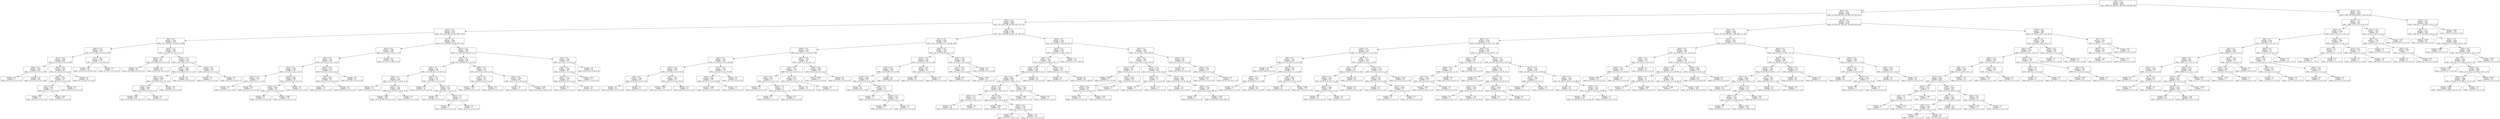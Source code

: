 digraph Tree {
node [shape=box] ;
0 [label="X[2] <= 0.5\nentropy = 3.168\nsamples = 8480\nvalue = [998, 935, 868, 937, 1000, 864, 978, 967, 933]"] ;
1 [label="X[5] <= 0.5\nentropy = 2.951\nsamples = 6335\nvalue = [0, 835, 839, 872, 316, 849, 782, 931, 911]"] ;
0 -> 1 [labeldistance=2.5, labelangle=45, headlabel="True"] ;
2 [label="X[23] <= 0.5\nentropy = 2.642\nsamples = 3905\nvalue = [0, 0, 652, 586, 49, 656, 536, 725, 701]"] ;
1 -> 2 ;
3 [label="X[17] <= 0.5\nentropy = 2.355\nsamples = 2331\nvalue = [0, 0, 513, 380, 20, 455, 389, 0, 574]"] ;
2 -> 3 ;
4 [label="X[8] <= 0.5\nentropy = 1.833\nsamples = 1334\nvalue = [0, 0, 375, 86, 10, 0, 301, 0, 562]"] ;
3 -> 4 ;
5 [label="X[20] <= 0.5\nentropy = 1.123\nsamples = 751\nvalue = [0, 0, 0, 56, 10, 0, 130, 0, 555]"] ;
4 -> 5 ;
6 [label="X[11] <= 0.5\nentropy = 0.549\nsamples = 620\nvalue = [0, 0, 0, 55, 10, 0, 0, 0, 555]"] ;
5 -> 6 ;
7 [label="X[26] <= 0.5\nentropy = 0.074\nsamples = 554\nvalue = [0, 0, 0, 0, 5, 0, 0, 0, 549]"] ;
6 -> 7 ;
8 [label="entropy = 0.0\nsamples = 5\nvalue = [0, 0, 0, 0, 5, 0, 0, 0, 0]"] ;
7 -> 8 ;
9 [label="entropy = 0.0\nsamples = 549\nvalue = [0, 0, 0, 0, 0, 0, 0, 0, 549]"] ;
7 -> 9 ;
10 [label="X[13] <= 0.5\nentropy = 0.816\nsamples = 66\nvalue = [0, 0, 0, 55, 5, 0, 0, 0, 6]"] ;
6 -> 10 ;
11 [label="X[26] <= 0.5\nentropy = 1.572\nsamples = 18\nvalue = [0, 0, 0, 7, 5, 0, 0, 0, 6]"] ;
10 -> 11 ;
12 [label="X[0] <= 0.5\nentropy = 0.98\nsamples = 12\nvalue = [0, 0, 0, 7, 5, 0, 0, 0, 0]"] ;
11 -> 12 ;
13 [label="entropy = 0.0\nsamples = 3\nvalue = [0, 0, 0, 3, 0, 0, 0, 0, 0]"] ;
12 -> 13 ;
14 [label="entropy = 0.991\nsamples = 9\nvalue = [0, 0, 0, 4, 5, 0, 0, 0, 0]"] ;
12 -> 14 ;
15 [label="entropy = 0.0\nsamples = 6\nvalue = [0, 0, 0, 0, 0, 0, 0, 0, 6]"] ;
11 -> 15 ;
16 [label="entropy = 0.0\nsamples = 48\nvalue = [0, 0, 0, 48, 0, 0, 0, 0, 0]"] ;
10 -> 16 ;
17 [label="X[11] <= 0.5\nentropy = 0.065\nsamples = 131\nvalue = [0, 0, 0, 1, 0, 0, 130, 0, 0]"] ;
5 -> 17 ;
18 [label="entropy = 0.0\nsamples = 130\nvalue = [0, 0, 0, 0, 0, 0, 130, 0, 0]"] ;
17 -> 18 ;
19 [label="entropy = 0.0\nsamples = 1\nvalue = [0, 0, 0, 1, 0, 0, 0, 0, 0]"] ;
17 -> 19 ;
20 [label="X[12] <= 0.5\nentropy = 1.225\nsamples = 583\nvalue = [0, 0, 375, 30, 0, 0, 171, 0, 7]"] ;
4 -> 20 ;
21 [label="X[20] <= 0.5\nentropy = 0.5\nsamples = 273\nvalue = [0, 0, 243, 30, 0, 0, 0, 0, 0]"] ;
20 -> 21 ;
22 [label="entropy = 0.0\nsamples = 243\nvalue = [0, 0, 243, 0, 0, 0, 0, 0, 0]"] ;
21 -> 22 ;
23 [label="entropy = 0.0\nsamples = 30\nvalue = [0, 0, 0, 30, 0, 0, 0, 0, 0]"] ;
21 -> 23 ;
24 [label="X[19] <= 0.5\nentropy = 1.121\nsamples = 310\nvalue = [0, 0, 132, 0, 0, 0, 171, 0, 7]"] ;
20 -> 24 ;
25 [label="X[10] <= 0.5\nentropy = 0.986\nsamples = 300\nvalue = [0, 0, 129, 0, 0, 0, 171, 0, 0]"] ;
24 -> 25 ;
26 [label="X[21] <= 0.5\nentropy = 0.999\nsamples = 270\nvalue = [0, 0, 129, 0, 0, 0, 141, 0, 0]"] ;
25 -> 26 ;
27 [label="X[4] <= 0.5\nentropy = 0.989\nsamples = 251\nvalue = [0, 0, 110, 0, 0, 0, 141, 0, 0]"] ;
26 -> 27 ;
28 [label="entropy = 0.99\nsamples = 250\nvalue = [0, 0, 110, 0, 0, 0, 140, 0, 0]"] ;
27 -> 28 ;
29 [label="entropy = 0.0\nsamples = 1\nvalue = [0, 0, 0, 0, 0, 0, 1, 0, 0]"] ;
27 -> 29 ;
30 [label="entropy = 0.0\nsamples = 19\nvalue = [0, 0, 19, 0, 0, 0, 0, 0, 0]"] ;
26 -> 30 ;
31 [label="entropy = 0.0\nsamples = 30\nvalue = [0, 0, 0, 0, 0, 0, 30, 0, 0]"] ;
25 -> 31 ;
32 [label="X[22] <= 0.5\nentropy = 0.881\nsamples = 10\nvalue = [0, 0, 3, 0, 0, 0, 0, 0, 7]"] ;
24 -> 32 ;
33 [label="entropy = 0.0\nsamples = 3\nvalue = [0, 0, 3, 0, 0, 0, 0, 0, 0]"] ;
32 -> 33 ;
34 [label="entropy = 0.0\nsamples = 7\nvalue = [0, 0, 0, 0, 0, 0, 0, 0, 7]"] ;
32 -> 34 ;
35 [label="X[11] <= 0.5\nentropy = 1.883\nsamples = 997\nvalue = [0, 0, 138, 294, 10, 455, 88, 0, 12]"] ;
3 -> 35 ;
36 [label="X[13] <= 0.5\nentropy = 0.788\nsamples = 443\nvalue = [0, 0, 51, 0, 5, 375, 1, 0, 11]"] ;
35 -> 36 ;
37 [label="X[8] <= 0.5\nentropy = 1.65\nsamples = 105\nvalue = [0, 0, 51, 0, 5, 37, 1, 0, 11]"] ;
36 -> 37 ;
38 [label="X[3] <= 0.5\nentropy = 1.496\nsamples = 39\nvalue = [0, 0, 0, 0, 5, 22, 1, 0, 11]"] ;
37 -> 38 ;
39 [label="X[21] <= 0.5\nentropy = 1.149\nsamples = 7\nvalue = [0, 0, 0, 0, 5, 1, 1, 0, 0]"] ;
38 -> 39 ;
40 [label="entropy = 0.0\nsamples = 1\nvalue = [0, 0, 0, 0, 0, 0, 1, 0, 0]"] ;
39 -> 40 ;
41 [label="entropy = 0.65\nsamples = 6\nvalue = [0, 0, 0, 0, 5, 1, 0, 0, 0]"] ;
39 -> 41 ;
42 [label="X[20] <= 0.5\nentropy = 0.928\nsamples = 32\nvalue = [0, 0, 0, 0, 0, 21, 0, 0, 11]"] ;
38 -> 42 ;
43 [label="X[26] <= 0.5\nentropy = 0.983\nsamples = 26\nvalue = [0, 0, 0, 0, 0, 15, 0, 0, 11]"] ;
42 -> 43 ;
44 [label="entropy = 0.0\nsamples = 2\nvalue = [0, 0, 0, 0, 0, 2, 0, 0, 0]"] ;
43 -> 44 ;
45 [label="entropy = 0.995\nsamples = 24\nvalue = [0, 0, 0, 0, 0, 13, 0, 0, 11]"] ;
43 -> 45 ;
46 [label="entropy = 0.0\nsamples = 6\nvalue = [0, 0, 0, 0, 0, 6, 0, 0, 0]"] ;
42 -> 46 ;
47 [label="X[21] <= 0.5\nentropy = 0.773\nsamples = 66\nvalue = [0, 0, 51, 0, 0, 15, 0, 0, 0]"] ;
37 -> 47 ;
48 [label="X[9] <= 0.5\nentropy = 0.997\nsamples = 32\nvalue = [0, 0, 17, 0, 0, 15, 0, 0, 0]"] ;
47 -> 48 ;
49 [label="entropy = 0.0\nsamples = 17\nvalue = [0, 0, 17, 0, 0, 0, 0, 0, 0]"] ;
48 -> 49 ;
50 [label="entropy = 0.0\nsamples = 15\nvalue = [0, 0, 0, 0, 0, 15, 0, 0, 0]"] ;
48 -> 50 ;
51 [label="entropy = 0.0\nsamples = 34\nvalue = [0, 0, 34, 0, 0, 0, 0, 0, 0]"] ;
47 -> 51 ;
52 [label="entropy = 0.0\nsamples = 338\nvalue = [0, 0, 0, 0, 0, 338, 0, 0, 0]"] ;
36 -> 52 ;
53 [label="X[13] <= 0.5\nentropy = 1.805\nsamples = 554\nvalue = [0, 0, 87, 294, 5, 80, 87, 0, 1]"] ;
35 -> 53 ;
54 [label="X[7] <= 0.5\nentropy = 1.56\nsamples = 462\nvalue = [0, 0, 46, 293, 5, 77, 41, 0, 0]"] ;
53 -> 54 ;
55 [label="X[4] <= 0.5\nentropy = 1.42\nsamples = 370\nvalue = [0, 0, 46, 252, 1, 30, 41, 0, 0]"] ;
54 -> 55 ;
56 [label="X[8] <= 0.5\nentropy = 1.23\nsamples = 296\nvalue = [0, 0, 10, 215, 0, 30, 41, 0, 0]"] ;
55 -> 56 ;
57 [label="entropy = 0.0\nsamples = 10\nvalue = [0, 0, 0, 10, 0, 0, 0, 0, 0]"] ;
56 -> 57 ;
58 [label="X[25] <= 0.5\nentropy = 1.256\nsamples = 286\nvalue = [0, 0, 10, 205, 0, 30, 41, 0, 0]"] ;
56 -> 58 ;
59 [label="entropy = 1.249\nsamples = 285\nvalue = [0, 0, 10, 205, 0, 29, 41, 0, 0]"] ;
58 -> 59 ;
60 [label="entropy = 0.0\nsamples = 1\nvalue = [0, 0, 0, 0, 0, 1, 0, 0, 0]"] ;
58 -> 60 ;
61 [label="X[8] <= 0.5\nentropy = 1.09\nsamples = 74\nvalue = [0, 0, 36, 37, 1, 0, 0, 0, 0]"] ;
55 -> 61 ;
62 [label="entropy = 0.0\nsamples = 36\nvalue = [0, 0, 0, 36, 0, 0, 0, 0, 0]"] ;
61 -> 62 ;
63 [label="X[22] <= 0.5\nentropy = 0.35\nsamples = 38\nvalue = [0, 0, 36, 1, 1, 0, 0, 0, 0]"] ;
61 -> 63 ;
64 [label="entropy = 0.0\nsamples = 36\nvalue = [0, 0, 36, 0, 0, 0, 0, 0, 0]"] ;
63 -> 64 ;
65 [label="X[12] <= 0.5\nentropy = 1.0\nsamples = 2\nvalue = [0, 0, 0, 1, 1, 0, 0, 0, 0]"] ;
63 -> 65 ;
66 [label="entropy = 0.0\nsamples = 1\nvalue = [0, 0, 0, 0, 1, 0, 0, 0, 0]"] ;
65 -> 66 ;
67 [label="entropy = 0.0\nsamples = 1\nvalue = [0, 0, 0, 1, 0, 0, 0, 0, 0]"] ;
65 -> 67 ;
68 [label="X[26] <= 0.5\nentropy = 1.211\nsamples = 92\nvalue = [0, 0, 0, 41, 4, 47, 0, 0, 0]"] ;
54 -> 68 ;
69 [label="X[0] <= 0.5\nentropy = 1.311\nsamples = 27\nvalue = [0, 0, 0, 6, 4, 17, 0, 0, 0]"] ;
68 -> 69 ;
70 [label="entropy = 1.509\nsamples = 19\nvalue = [0, 0, 0, 6, 4, 9, 0, 0, 0]"] ;
69 -> 70 ;
71 [label="entropy = 0.0\nsamples = 8\nvalue = [0, 0, 0, 0, 0, 8, 0, 0, 0]"] ;
69 -> 71 ;
72 [label="X[18] <= 0.5\nentropy = 0.996\nsamples = 65\nvalue = [0, 0, 0, 35, 0, 30, 0, 0, 0]"] ;
68 -> 72 ;
73 [label="entropy = 0.0\nsamples = 1\nvalue = [0, 0, 0, 0, 0, 1, 0, 0, 0]"] ;
72 -> 73 ;
74 [label="entropy = 0.994\nsamples = 64\nvalue = [0, 0, 0, 35, 0, 29, 0, 0, 0]"] ;
72 -> 74 ;
75 [label="X[7] <= 0.5\nentropy = 1.322\nsamples = 92\nvalue = [0, 0, 41, 1, 0, 3, 46, 0, 1]"] ;
53 -> 75 ;
76 [label="X[6] <= 0.5\nentropy = 0.645\nsamples = 46\nvalue = [0, 0, 41, 1, 0, 3, 0, 0, 1]"] ;
75 -> 76 ;
77 [label="X[19] <= 0.5\nentropy = 0.162\nsamples = 42\nvalue = [0, 0, 41, 0, 0, 0, 0, 0, 1]"] ;
76 -> 77 ;
78 [label="entropy = 0.0\nsamples = 1\nvalue = [0, 0, 0, 0, 0, 0, 0, 0, 1]"] ;
77 -> 78 ;
79 [label="entropy = 0.0\nsamples = 41\nvalue = [0, 0, 41, 0, 0, 0, 0, 0, 0]"] ;
77 -> 79 ;
80 [label="entropy = 0.811\nsamples = 4\nvalue = [0, 0, 0, 1, 0, 3, 0, 0, 0]"] ;
76 -> 80 ;
81 [label="entropy = 0.0\nsamples = 46\nvalue = [0, 0, 0, 0, 0, 0, 46, 0, 0]"] ;
75 -> 81 ;
82 [label="X[0] <= 0.5\nentropy = 2.306\nsamples = 1574\nvalue = [0, 0, 139, 206, 29, 201, 147, 725, 127]"] ;
2 -> 82 ;
83 [label="X[11] <= 0.5\nentropy = 2.423\nsamples = 613\nvalue = [0, 0, 130, 158, 12, 11, 48, 128, 126]"] ;
82 -> 83 ;
84 [label="X[20] <= 0.5\nentropy = 2.013\nsamples = 287\nvalue = [0, 0, 54, 0, 0, 11, 46, 127, 49]"] ;
83 -> 84 ;
85 [label="X[6] <= 0.5\nentropy = 1.541\nsamples = 223\nvalue = [0, 0, 43, 0, 0, 6, 0, 126, 48]"] ;
84 -> 85 ;
86 [label="X[18] <= 0.5\nentropy = 0.965\nsamples = 110\nvalue = [0, 0, 43, 0, 0, 0, 0, 67, 0]"] ;
85 -> 86 ;
87 [label="X[3] <= 0.5\nentropy = 0.688\nsamples = 49\nvalue = [0, 0, 40, 0, 0, 0, 0, 9, 0]"] ;
86 -> 87 ;
88 [label="entropy = 0.0\nsamples = 40\nvalue = [0, 0, 40, 0, 0, 0, 0, 0, 0]"] ;
87 -> 88 ;
89 [label="entropy = 0.0\nsamples = 9\nvalue = [0, 0, 0, 0, 0, 0, 0, 9, 0]"] ;
87 -> 89 ;
90 [label="X[7] <= 0.5\nentropy = 0.283\nsamples = 61\nvalue = [0, 0, 3, 0, 0, 0, 0, 58, 0]"] ;
86 -> 90 ;
91 [label="entropy = 0.314\nsamples = 53\nvalue = [0, 0, 3, 0, 0, 0, 0, 50, 0]"] ;
90 -> 91 ;
92 [label="entropy = 0.0\nsamples = 8\nvalue = [0, 0, 0, 0, 0, 0, 0, 8, 0]"] ;
90 -> 92 ;
93 [label="X[17] <= 0.5\nentropy = 1.239\nsamples = 113\nvalue = [0, 0, 0, 0, 0, 6, 0, 59, 48]"] ;
85 -> 93 ;
94 [label="X[24] <= 0.5\nentropy = 0.992\nsamples = 107\nvalue = [0, 0, 0, 0, 0, 0, 0, 59, 48]"] ;
93 -> 94 ;
95 [label="entropy = 0.998\nsamples = 101\nvalue = [0, 0, 0, 0, 0, 0, 0, 53, 48]"] ;
94 -> 95 ;
96 [label="entropy = 0.0\nsamples = 6\nvalue = [0, 0, 0, 0, 0, 0, 0, 6, 0]"] ;
94 -> 96 ;
97 [label="entropy = 0.0\nsamples = 6\nvalue = [0, 0, 0, 0, 0, 6, 0, 0, 0]"] ;
93 -> 97 ;
98 [label="X[10] <= 0.5\nentropy = 1.254\nsamples = 64\nvalue = [0, 0, 11, 0, 0, 5, 46, 1, 1]"] ;
84 -> 98 ;
99 [label="X[8] <= 0.5\nentropy = 1.411\nsamples = 18\nvalue = [0, 0, 11, 0, 0, 0, 5, 1, 1]"] ;
98 -> 99 ;
100 [label="X[3] <= 0.5\nentropy = 0.65\nsamples = 6\nvalue = [0, 0, 0, 0, 0, 0, 5, 1, 0]"] ;
99 -> 100 ;
101 [label="entropy = 0.0\nsamples = 4\nvalue = [0, 0, 0, 0, 0, 0, 4, 0, 0]"] ;
100 -> 101 ;
102 [label="X[24] <= 0.5\nentropy = 1.0\nsamples = 2\nvalue = [0, 0, 0, 0, 0, 0, 1, 1, 0]"] ;
100 -> 102 ;
103 [label="entropy = 0.0\nsamples = 1\nvalue = [0, 0, 0, 0, 0, 0, 0, 1, 0]"] ;
102 -> 103 ;
104 [label="entropy = 0.0\nsamples = 1\nvalue = [0, 0, 0, 0, 0, 0, 1, 0, 0]"] ;
102 -> 104 ;
105 [label="X[3] <= 0.5\nentropy = 0.414\nsamples = 12\nvalue = [0, 0, 11, 0, 0, 0, 0, 0, 1]"] ;
99 -> 105 ;
106 [label="entropy = 0.0\nsamples = 11\nvalue = [0, 0, 11, 0, 0, 0, 0, 0, 0]"] ;
105 -> 106 ;
107 [label="entropy = 0.0\nsamples = 1\nvalue = [0, 0, 0, 0, 0, 0, 0, 0, 1]"] ;
105 -> 107 ;
108 [label="X[12] <= 0.5\nentropy = 0.496\nsamples = 46\nvalue = [0, 0, 0, 0, 0, 5, 41, 0, 0]"] ;
98 -> 108 ;
109 [label="entropy = 0.954\nsamples = 8\nvalue = [0, 0, 0, 0, 0, 5, 3, 0, 0]"] ;
108 -> 109 ;
110 [label="entropy = 0.0\nsamples = 38\nvalue = [0, 0, 0, 0, 0, 0, 38, 0, 0]"] ;
108 -> 110 ;
111 [label="X[20] <= 0.5\nentropy = 1.734\nsamples = 326\nvalue = [0, 0, 76, 158, 12, 0, 2, 1, 77]"] ;
83 -> 111 ;
112 [label="X[19] <= 0.5\nentropy = 1.184\nsamples = 238\nvalue = [0, 0, 9, 157, 2, 0, 0, 1, 69]"] ;
111 -> 112 ;
113 [label="X[16] <= 0.5\nentropy = 1.325\nsamples = 145\nvalue = [0, 0, 9, 66, 0, 0, 0, 1, 69]"] ;
112 -> 113 ;
114 [label="X[15] <= 0.5\nentropy = 0.607\nsamples = 79\nvalue = [0, 0, 9, 0, 0, 0, 0, 1, 69]"] ;
113 -> 114 ;
115 [label="entropy = 0.0\nsamples = 66\nvalue = [0, 0, 0, 0, 0, 0, 0, 0, 66]"] ;
114 -> 115 ;
116 [label="X[8] <= 0.5\nentropy = 1.14\nsamples = 13\nvalue = [0, 0, 9, 0, 0, 0, 0, 1, 3]"] ;
114 -> 116 ;
117 [label="entropy = 0.0\nsamples = 3\nvalue = [0, 0, 0, 0, 0, 0, 0, 0, 3]"] ;
116 -> 117 ;
118 [label="X[26] <= 0.5\nentropy = 0.469\nsamples = 10\nvalue = [0, 0, 9, 0, 0, 0, 0, 1, 0]"] ;
116 -> 118 ;
119 [label="entropy = 0.592\nsamples = 7\nvalue = [0, 0, 6, 0, 0, 0, 0, 1, 0]"] ;
118 -> 119 ;
120 [label="entropy = 0.0\nsamples = 3\nvalue = [0, 0, 3, 0, 0, 0, 0, 0, 0]"] ;
118 -> 120 ;
121 [label="entropy = 0.0\nsamples = 66\nvalue = [0, 0, 0, 66, 0, 0, 0, 0, 0]"] ;
113 -> 121 ;
122 [label="X[24] <= 0.5\nentropy = 0.15\nsamples = 93\nvalue = [0, 0, 0, 91, 2, 0, 0, 0, 0]"] ;
112 -> 122 ;
123 [label="entropy = 0.0\nsamples = 91\nvalue = [0, 0, 0, 91, 0, 0, 0, 0, 0]"] ;
122 -> 123 ;
124 [label="entropy = 0.0\nsamples = 2\nvalue = [0, 0, 0, 0, 2, 0, 0, 0, 0]"] ;
122 -> 124 ;
125 [label="X[12] <= 0.5\nentropy = 1.168\nsamples = 88\nvalue = [0, 0, 67, 1, 10, 0, 2, 0, 8]"] ;
111 -> 125 ;
126 [label="X[14] <= 0.5\nentropy = 1.572\nsamples = 21\nvalue = [0, 0, 0, 1, 10, 0, 2, 0, 8]"] ;
125 -> 126 ;
127 [label="entropy = 0.0\nsamples = 8\nvalue = [0, 0, 0, 0, 0, 0, 0, 0, 8]"] ;
126 -> 127 ;
128 [label="entropy = 0.991\nsamples = 13\nvalue = [0, 0, 0, 1, 10, 0, 2, 0, 0]"] ;
126 -> 128 ;
129 [label="entropy = 0.0\nsamples = 67\nvalue = [0, 0, 67, 0, 0, 0, 0, 0, 0]"] ;
125 -> 129 ;
130 [label="X[20] <= 0.5\nentropy = 1.619\nsamples = 961\nvalue = [0, 0, 9, 48, 17, 190, 99, 597, 1]"] ;
82 -> 130 ;
131 [label="X[15] <= 0.5\nentropy = 1.323\nsamples = 470\nvalue = [0, 0, 8, 2, 16, 185, 0, 258, 1]"] ;
130 -> 131 ;
132 [label="X[6] <= 0.5\nentropy = 1.404\nsamples = 315\nvalue = [0, 0, 8, 2, 16, 185, 0, 103, 1]"] ;
131 -> 132 ;
133 [label="X[14] <= 0.5\nentropy = 1.158\nsamples = 245\nvalue = [0, 0, 8, 0, 16, 185, 0, 35, 1]"] ;
132 -> 133 ;
134 [label="X[9] <= 0.5\nentropy = 0.866\nsamples = 229\nvalue = [0, 0, 8, 0, 0, 185, 0, 35, 1]"] ;
133 -> 134 ;
135 [label="X[10] <= 0.5\nentropy = 0.48\nsamples = 201\nvalue = [0, 0, 0, 0, 0, 182, 0, 18, 1]"] ;
134 -> 135 ;
136 [label="X[26] <= 0.5\nentropy = 0.112\nsamples = 67\nvalue = [0, 0, 0, 0, 0, 66, 0, 0, 1]"] ;
135 -> 136 ;
137 [label="entropy = 0.0\nsamples = 66\nvalue = [0, 0, 0, 0, 0, 66, 0, 0, 0]"] ;
136 -> 137 ;
138 [label="entropy = 0.0\nsamples = 1\nvalue = [0, 0, 0, 0, 0, 0, 0, 0, 1]"] ;
136 -> 138 ;
139 [label="X[7] <= 0.5\nentropy = 0.569\nsamples = 134\nvalue = [0, 0, 0, 0, 0, 116, 0, 18, 0]"] ;
135 -> 139 ;
140 [label="entropy = 0.954\nsamples = 24\nvalue = [0, 0, 0, 0, 0, 9, 0, 15, 0]"] ;
139 -> 140 ;
141 [label="X[18] <= 0.5\nentropy = 0.181\nsamples = 110\nvalue = [0, 0, 0, 0, 0, 107, 0, 3, 0]"] ;
139 -> 141 ;
142 [label="entropy = 0.0\nsamples = 3\nvalue = [0, 0, 0, 0, 0, 0, 0, 3, 0]"] ;
141 -> 142 ;
143 [label="entropy = 0.0\nsamples = 107\nvalue = [0, 0, 0, 0, 0, 107, 0, 0, 0]"] ;
141 -> 143 ;
144 [label="X[7] <= 0.5\nentropy = 1.299\nsamples = 28\nvalue = [0, 0, 8, 0, 0, 3, 0, 17, 0]"] ;
134 -> 144 ;
145 [label="entropy = 0.904\nsamples = 25\nvalue = [0, 0, 8, 0, 0, 0, 0, 17, 0]"] ;
144 -> 145 ;
146 [label="entropy = 0.0\nsamples = 3\nvalue = [0, 0, 0, 0, 0, 3, 0, 0, 0]"] ;
144 -> 146 ;
147 [label="entropy = 0.0\nsamples = 16\nvalue = [0, 0, 0, 0, 16, 0, 0, 0, 0]"] ;
133 -> 147 ;
148 [label="X[19] <= 0.5\nentropy = 0.187\nsamples = 70\nvalue = [0, 0, 0, 2, 0, 0, 0, 68, 0]"] ;
132 -> 148 ;
149 [label="entropy = 0.0\nsamples = 2\nvalue = [0, 0, 0, 2, 0, 0, 0, 0, 0]"] ;
148 -> 149 ;
150 [label="entropy = 0.0\nsamples = 68\nvalue = [0, 0, 0, 0, 0, 0, 0, 68, 0]"] ;
148 -> 150 ;
151 [label="entropy = 0.0\nsamples = 155\nvalue = [0, 0, 0, 0, 0, 0, 0, 155, 0]"] ;
131 -> 151 ;
152 [label="X[3] <= 0.5\nentropy = 1.259\nsamples = 491\nvalue = [0, 0, 1, 46, 1, 5, 99, 339, 0]"] ;
130 -> 152 ;
153 [label="X[8] <= 0.5\nentropy = 0.904\nsamples = 413\nvalue = [0, 0, 1, 46, 1, 1, 26, 338, 0]"] ;
152 -> 153 ;
154 [label="X[11] <= 0.5\nentropy = 1.28\nsamples = 31\nvalue = [0, 0, 0, 21, 0, 1, 2, 7, 0]"] ;
153 -> 154 ;
155 [label="entropy = 0.592\nsamples = 7\nvalue = [0, 0, 0, 0, 0, 1, 0, 6, 0]"] ;
154 -> 155 ;
156 [label="X[14] <= 0.5\nentropy = 0.658\nsamples = 24\nvalue = [0, 0, 0, 21, 0, 0, 2, 1, 0]"] ;
154 -> 156 ;
157 [label="X[26] <= 0.5\nentropy = 0.267\nsamples = 22\nvalue = [0, 0, 0, 21, 0, 0, 0, 1, 0]"] ;
156 -> 157 ;
158 [label="entropy = 0.0\nsamples = 9\nvalue = [0, 0, 0, 9, 0, 0, 0, 0, 0]"] ;
157 -> 158 ;
159 [label="entropy = 0.391\nsamples = 13\nvalue = [0, 0, 0, 12, 0, 0, 0, 1, 0]"] ;
157 -> 159 ;
160 [label="entropy = 0.0\nsamples = 2\nvalue = [0, 0, 0, 0, 0, 0, 2, 0, 0]"] ;
156 -> 160 ;
161 [label="X[13] <= 0.5\nentropy = 0.732\nsamples = 382\nvalue = [0, 0, 1, 25, 1, 0, 24, 331, 0]"] ;
153 -> 161 ;
162 [label="X[25] <= 0.5\nentropy = 1.0\nsamples = 2\nvalue = [0, 0, 1, 0, 1, 0, 0, 0, 0]"] ;
161 -> 162 ;
163 [label="entropy = 0.0\nsamples = 1\nvalue = [0, 0, 0, 0, 1, 0, 0, 0, 0]"] ;
162 -> 163 ;
164 [label="entropy = 0.0\nsamples = 1\nvalue = [0, 0, 1, 0, 0, 0, 0, 0, 0]"] ;
162 -> 164 ;
165 [label="X[17] <= 0.5\nentropy = 0.683\nsamples = 380\nvalue = [0, 0, 0, 25, 0, 0, 24, 331, 0]"] ;
161 -> 165 ;
166 [label="entropy = 0.0\nsamples = 45\nvalue = [0, 0, 0, 0, 0, 0, 0, 45, 0]"] ;
165 -> 166 ;
167 [label="X[26] <= 0.5\nentropy = 0.747\nsamples = 335\nvalue = [0, 0, 0, 25, 0, 0, 24, 286, 0]"] ;
165 -> 167 ;
168 [label="entropy = 0.0\nsamples = 1\nvalue = [0, 0, 0, 0, 0, 0, 0, 1, 0]"] ;
167 -> 168 ;
169 [label="entropy = 0.748\nsamples = 334\nvalue = [0, 0, 0, 25, 0, 0, 24, 285, 0]"] ;
167 -> 169 ;
170 [label="X[10] <= 0.5\nentropy = 0.39\nsamples = 78\nvalue = [0, 0, 0, 0, 0, 4, 73, 1, 0]"] ;
152 -> 170 ;
171 [label="entropy = 0.0\nsamples = 67\nvalue = [0, 0, 0, 0, 0, 0, 67, 0, 0]"] ;
170 -> 171 ;
172 [label="X[12] <= 0.5\nentropy = 1.322\nsamples = 11\nvalue = [0, 0, 0, 0, 0, 4, 6, 1, 0]"] ;
170 -> 172 ;
173 [label="entropy = 0.971\nsamples = 10\nvalue = [0, 0, 0, 0, 0, 4, 6, 0, 0]"] ;
172 -> 173 ;
174 [label="entropy = 0.0\nsamples = 1\nvalue = [0, 0, 0, 0, 0, 0, 0, 1, 0]"] ;
172 -> 174 ;
175 [label="X[14] <= 0.5\nentropy = 2.759\nsamples = 2430\nvalue = [0, 835, 187, 286, 267, 193, 246, 206, 210]"] ;
1 -> 175 ;
176 [label="X[0] <= 0.5\nentropy = 2.502\nsamples = 1994\nvalue = [0, 799, 146, 283, 0, 188, 206, 171, 201]"] ;
175 -> 176 ;
177 [label="X[20] <= 0.5\nentropy = 2.233\nsamples = 1182\nvalue = [0, 492, 64, 262, 0, 9, 56, 101, 198]"] ;
176 -> 177 ;
178 [label="X[18] <= 0.5\nentropy = 1.713\nsamples = 456\nvalue = [0, 100, 0, 160, 0, 1, 0, 14, 181]"] ;
177 -> 178 ;
179 [label="X[9] <= 0.5\nentropy = 1.431\nsamples = 222\nvalue = [0, 17, 0, 145, 0, 1, 0, 13, 46]"] ;
178 -> 179 ;
180 [label="entropy = 0.0\nsamples = 145\nvalue = [0, 0, 0, 145, 0, 0, 0, 0, 0]"] ;
179 -> 180 ;
181 [label="X[23] <= 0.5\nentropy = 1.44\nsamples = 77\nvalue = [0, 17, 0, 0, 0, 1, 0, 13, 46]"] ;
179 -> 181 ;
182 [label="X[16] <= 0.5\nentropy = 0.149\nsamples = 47\nvalue = [0, 0, 0, 0, 0, 1, 0, 0, 46]"] ;
181 -> 182 ;
183 [label="entropy = 0.0\nsamples = 1\nvalue = [0, 0, 0, 0, 0, 1, 0, 0, 0]"] ;
182 -> 183 ;
184 [label="entropy = 0.0\nsamples = 46\nvalue = [0, 0, 0, 0, 0, 0, 0, 0, 46]"] ;
182 -> 184 ;
185 [label="X[8] <= 0.5\nentropy = 0.987\nsamples = 30\nvalue = [0, 17, 0, 0, 0, 0, 0, 13, 0]"] ;
181 -> 185 ;
186 [label="entropy = 1.0\nsamples = 20\nvalue = [0, 10, 0, 0, 0, 0, 0, 10, 0]"] ;
185 -> 186 ;
187 [label="entropy = 0.881\nsamples = 10\nvalue = [0, 7, 0, 0, 0, 0, 0, 3, 0]"] ;
185 -> 187 ;
188 [label="X[8] <= 0.5\nentropy = 1.276\nsamples = 234\nvalue = [0, 83, 0, 15, 0, 0, 0, 1, 135]"] ;
178 -> 188 ;
189 [label="X[7] <= 0.5\nentropy = 1.217\nsamples = 121\nvalue = [0, 82, 0, 15, 0, 0, 0, 0, 24]"] ;
188 -> 189 ;
190 [label="X[26] <= 0.5\nentropy = 1.556\nsamples = 62\nvalue = [0, 23, 0, 15, 0, 0, 0, 0, 24]"] ;
189 -> 190 ;
191 [label="X[22] <= 0.5\nentropy = 0.968\nsamples = 38\nvalue = [0, 23, 0, 15, 0, 0, 0, 0, 0]"] ;
190 -> 191 ;
192 [label="entropy = 0.0\nsamples = 15\nvalue = [0, 0, 0, 15, 0, 0, 0, 0, 0]"] ;
191 -> 192 ;
193 [label="entropy = 0.0\nsamples = 23\nvalue = [0, 23, 0, 0, 0, 0, 0, 0, 0]"] ;
191 -> 193 ;
194 [label="entropy = 0.0\nsamples = 24\nvalue = [0, 0, 0, 0, 0, 0, 0, 0, 24]"] ;
190 -> 194 ;
195 [label="entropy = 0.0\nsamples = 59\nvalue = [0, 59, 0, 0, 0, 0, 0, 0, 0]"] ;
189 -> 195 ;
196 [label="X[9] <= 0.5\nentropy = 0.146\nsamples = 113\nvalue = [0, 1, 0, 0, 0, 0, 0, 1, 111]"] ;
188 -> 196 ;
197 [label="X[23] <= 0.5\nentropy = 0.124\nsamples = 59\nvalue = [0, 1, 0, 0, 0, 0, 0, 0, 58]"] ;
196 -> 197 ;
198 [label="entropy = 0.0\nsamples = 51\nvalue = [0, 0, 0, 0, 0, 0, 0, 0, 51]"] ;
197 -> 198 ;
199 [label="X[17] <= 0.5\nentropy = 0.544\nsamples = 8\nvalue = [0, 1, 0, 0, 0, 0, 0, 0, 7]"] ;
197 -> 199 ;
200 [label="entropy = 0.0\nsamples = 7\nvalue = [0, 0, 0, 0, 0, 0, 0, 0, 7]"] ;
199 -> 200 ;
201 [label="entropy = 0.0\nsamples = 1\nvalue = [0, 1, 0, 0, 0, 0, 0, 0, 0]"] ;
199 -> 201 ;
202 [label="entropy = 0.133\nsamples = 54\nvalue = [0, 0, 0, 0, 0, 0, 0, 1, 53]"] ;
196 -> 202 ;
203 [label="X[23] <= 0.5\nentropy = 2.037\nsamples = 726\nvalue = [0, 392, 64, 102, 0, 8, 56, 87, 17]"] ;
177 -> 203 ;
204 [label="X[12] <= 0.5\nentropy = 1.348\nsamples = 67\nvalue = [0, 1, 46, 0, 0, 8, 1, 0, 11]"] ;
203 -> 204 ;
205 [label="X[26] <= 0.5\nentropy = 1.437\nsamples = 21\nvalue = [0, 1, 0, 0, 0, 8, 1, 0, 11]"] ;
204 -> 205 ;
206 [label="X[7] <= 0.5\nentropy = 0.922\nsamples = 10\nvalue = [0, 1, 0, 0, 0, 8, 1, 0, 0]"] ;
205 -> 206 ;
207 [label="entropy = 0.503\nsamples = 9\nvalue = [0, 0, 0, 0, 0, 8, 1, 0, 0]"] ;
206 -> 207 ;
208 [label="entropy = 0.0\nsamples = 1\nvalue = [0, 1, 0, 0, 0, 0, 0, 0, 0]"] ;
206 -> 208 ;
209 [label="entropy = 0.0\nsamples = 11\nvalue = [0, 0, 0, 0, 0, 0, 0, 0, 11]"] ;
205 -> 209 ;
210 [label="entropy = 0.0\nsamples = 46\nvalue = [0, 0, 46, 0, 0, 0, 0, 0, 0]"] ;
204 -> 210 ;
211 [label="X[11] <= 0.5\nentropy = 1.752\nsamples = 659\nvalue = [0, 391, 18, 102, 0, 0, 55, 87, 6]"] ;
203 -> 211 ;
212 [label="X[9] <= 0.5\nentropy = 1.777\nsamples = 109\nvalue = [0, 52, 7, 0, 0, 0, 30, 19, 1]"] ;
211 -> 212 ;
213 [label="entropy = 0.0\nsamples = 12\nvalue = [0, 0, 0, 0, 0, 0, 12, 0, 0]"] ;
212 -> 213 ;
214 [label="X[17] <= 0.5\nentropy = 1.736\nsamples = 97\nvalue = [0, 52, 7, 0, 0, 0, 18, 19, 1]"] ;
212 -> 214 ;
215 [label="X[26] <= 0.5\nentropy = 1.728\nsamples = 89\nvalue = [0, 45, 7, 0, 0, 0, 18, 19, 0]"] ;
214 -> 215 ;
216 [label="entropy = 0.0\nsamples = 1\nvalue = [0, 0, 0, 0, 0, 0, 0, 1, 0]"] ;
215 -> 216 ;
217 [label="entropy = 1.722\nsamples = 88\nvalue = [0, 45, 7, 0, 0, 0, 18, 18, 0]"] ;
215 -> 217 ;
218 [label="X[8] <= 0.5\nentropy = 0.544\nsamples = 8\nvalue = [0, 7, 0, 0, 0, 0, 0, 0, 1]"] ;
214 -> 218 ;
219 [label="entropy = 0.0\nsamples = 7\nvalue = [0, 7, 0, 0, 0, 0, 0, 0, 0]"] ;
218 -> 219 ;
220 [label="entropy = 0.0\nsamples = 1\nvalue = [0, 0, 0, 0, 0, 0, 0, 0, 1]"] ;
218 -> 220 ;
221 [label="X[17] <= 0.5\nentropy = 1.631\nsamples = 550\nvalue = [0, 339, 11, 102, 0, 0, 25, 68, 5]"] ;
211 -> 221 ;
222 [label="X[12] <= 0.5\nentropy = 0.592\nsamples = 7\nvalue = [0, 0, 0, 0, 0, 0, 6, 0, 1]"] ;
221 -> 222 ;
223 [label="entropy = 0.0\nsamples = 1\nvalue = [0, 0, 0, 0, 0, 0, 0, 0, 1]"] ;
222 -> 223 ;
224 [label="entropy = 0.0\nsamples = 6\nvalue = [0, 0, 0, 0, 0, 0, 6, 0, 0]"] ;
222 -> 224 ;
225 [label="X[8] <= 0.5\nentropy = 1.588\nsamples = 543\nvalue = [0, 339, 11, 102, 0, 0, 19, 68, 4]"] ;
221 -> 225 ;
226 [label="entropy = 0.0\nsamples = 14\nvalue = [0, 14, 0, 0, 0, 0, 0, 0, 0]"] ;
225 -> 226 ;
227 [label="X[25] <= 0.5\nentropy = 1.612\nsamples = 529\nvalue = [0, 325, 11, 102, 0, 0, 19, 68, 4]"] ;
225 -> 227 ;
228 [label="entropy = 1.612\nsamples = 527\nvalue = [0, 324, 11, 101, 0, 0, 19, 68, 4]"] ;
227 -> 228 ;
229 [label="entropy = 1.0\nsamples = 2\nvalue = [0, 1, 0, 1, 0, 0, 0, 0, 0]"] ;
227 -> 229 ;
230 [label="X[10] <= 0.5\nentropy = 2.267\nsamples = 812\nvalue = [0, 307, 82, 21, 0, 179, 150, 70, 3]"] ;
176 -> 230 ;
231 [label="X[20] <= 0.5\nentropy = 2.314\nsamples = 386\nvalue = [0, 90, 55, 21, 0, 21, 143, 54, 2]"] ;
230 -> 231 ;
232 [label="X[26] <= 0.5\nentropy = 1.616\nsamples = 71\nvalue = [0, 7, 41, 0, 0, 15, 0, 8, 0]"] ;
231 -> 232 ;
233 [label="X[16] <= 0.5\nentropy = 1.498\nsamples = 30\nvalue = [0, 7, 0, 0, 0, 15, 0, 8, 0]"] ;
232 -> 233 ;
234 [label="entropy = 0.932\nsamples = 23\nvalue = [0, 0, 0, 0, 0, 15, 0, 8, 0]"] ;
233 -> 234 ;
235 [label="entropy = 0.0\nsamples = 7\nvalue = [0, 7, 0, 0, 0, 0, 0, 0, 0]"] ;
233 -> 235 ;
236 [label="entropy = 0.0\nsamples = 41\nvalue = [0, 0, 41, 0, 0, 0, 0, 0, 0]"] ;
232 -> 236 ;
237 [label="X[7] <= 0.5\nentropy = 2.045\nsamples = 315\nvalue = [0, 83, 14, 21, 0, 6, 143, 46, 2]"] ;
231 -> 237 ;
238 [label="X[23] <= 0.5\nentropy = 2.143\nsamples = 247\nvalue = [0, 83, 14, 12, 0, 6, 84, 46, 2]"] ;
237 -> 238 ;
239 [label="X[26] <= 0.5\nentropy = 1.0\nsamples = 71\nvalue = [0, 36, 0, 0, 0, 0, 35, 0, 0]"] ;
238 -> 239 ;
240 [label="entropy = 0.0\nsamples = 1\nvalue = [0, 0, 0, 0, 0, 0, 1, 0, 0]"] ;
239 -> 240 ;
241 [label="entropy = 0.999\nsamples = 70\nvalue = [0, 36, 0, 0, 0, 0, 34, 0, 0]"] ;
239 -> 241 ;
242 [label="X[26] <= 0.5\nentropy = 2.322\nsamples = 176\nvalue = [0, 47, 14, 12, 0, 6, 49, 46, 2]"] ;
238 -> 242 ;
243 [label="entropy = 0.592\nsamples = 7\nvalue = [0, 0, 1, 0, 0, 0, 6, 0, 0]"] ;
242 -> 243 ;
244 [label="entropy = 2.329\nsamples = 169\nvalue = [0, 47, 13, 12, 0, 6, 43, 46, 2]"] ;
242 -> 244 ;
245 [label="X[25] <= 0.5\nentropy = 0.564\nsamples = 68\nvalue = [0, 0, 0, 9, 0, 0, 59, 0, 0]"] ;
237 -> 245 ;
246 [label="entropy = 0.0\nsamples = 59\nvalue = [0, 0, 0, 0, 0, 0, 59, 0, 0]"] ;
245 -> 246 ;
247 [label="entropy = 0.0\nsamples = 9\nvalue = [0, 0, 0, 9, 0, 0, 0, 0, 0]"] ;
245 -> 247 ;
248 [label="X[25] <= 0.5\nentropy = 1.574\nsamples = 426\nvalue = [0, 217, 27, 0, 0, 158, 7, 16, 1]"] ;
230 -> 248 ;
249 [label="X[22] <= 0.5\nentropy = 1.498\nsamples = 302\nvalue = [0, 110, 25, 0, 0, 158, 7, 1, 1]"] ;
248 -> 249 ;
250 [label="X[15] <= 0.5\nentropy = 1.366\nsamples = 235\nvalue = [0, 44, 25, 0, 0, 158, 7, 1, 0]"] ;
249 -> 250 ;
251 [label="X[8] <= 0.5\nentropy = 0.982\nsamples = 210\nvalue = [0, 44, 7, 0, 0, 158, 0, 1, 0]"] ;
250 -> 251 ;
252 [label="entropy = 0.0\nsamples = 59\nvalue = [0, 0, 0, 0, 0, 59, 0, 0, 0]"] ;
251 -> 252 ;
253 [label="X[18] <= 0.5\nentropy = 1.171\nsamples = 151\nvalue = [0, 44, 7, 0, 0, 99, 0, 1, 0]"] ;
251 -> 253 ;
254 [label="X[26] <= 0.5\nentropy = 0.792\nsamples = 106\nvalue = [0, 10, 7, 0, 0, 89, 0, 0, 0]"] ;
253 -> 254 ;
255 [label="entropy = 0.0\nsamples = 1\nvalue = [0, 0, 0, 0, 0, 1, 0, 0, 0]"] ;
254 -> 255 ;
256 [label="entropy = 0.797\nsamples = 105\nvalue = [0, 10, 7, 0, 0, 88, 0, 0, 0]"] ;
254 -> 256 ;
257 [label="entropy = 0.91\nsamples = 45\nvalue = [0, 34, 0, 0, 0, 10, 0, 1, 0]"] ;
253 -> 257 ;
258 [label="X[7] <= 0.5\nentropy = 0.855\nsamples = 25\nvalue = [0, 0, 18, 0, 0, 0, 7, 0, 0]"] ;
250 -> 258 ;
259 [label="entropy = 0.0\nsamples = 18\nvalue = [0, 0, 18, 0, 0, 0, 0, 0, 0]"] ;
258 -> 259 ;
260 [label="entropy = 0.0\nsamples = 7\nvalue = [0, 0, 0, 0, 0, 0, 7, 0, 0]"] ;
258 -> 260 ;
261 [label="X[19] <= 0.5\nentropy = 0.112\nsamples = 67\nvalue = [0, 66, 0, 0, 0, 0, 0, 0, 1]"] ;
249 -> 261 ;
262 [label="entropy = 0.0\nsamples = 66\nvalue = [0, 66, 0, 0, 0, 0, 0, 0, 0]"] ;
261 -> 262 ;
263 [label="entropy = 0.0\nsamples = 1\nvalue = [0, 0, 0, 0, 0, 0, 0, 0, 1]"] ;
261 -> 263 ;
264 [label="X[15] <= 0.5\nentropy = 0.648\nsamples = 124\nvalue = [0, 107, 2, 0, 0, 0, 0, 15, 0]"] ;
248 -> 264 ;
265 [label="X[22] <= 0.5\nentropy = 0.203\nsamples = 63\nvalue = [0, 61, 2, 0, 0, 0, 0, 0, 0]"] ;
264 -> 265 ;
266 [label="entropy = 0.0\nsamples = 60\nvalue = [0, 60, 0, 0, 0, 0, 0, 0, 0]"] ;
265 -> 266 ;
267 [label="X[13] <= 0.5\nentropy = 0.918\nsamples = 3\nvalue = [0, 1, 2, 0, 0, 0, 0, 0, 0]"] ;
265 -> 267 ;
268 [label="entropy = 0.0\nsamples = 2\nvalue = [0, 0, 2, 0, 0, 0, 0, 0, 0]"] ;
267 -> 268 ;
269 [label="entropy = 0.0\nsamples = 1\nvalue = [0, 1, 0, 0, 0, 0, 0, 0, 0]"] ;
267 -> 269 ;
270 [label="X[21] <= 0.5\nentropy = 0.805\nsamples = 61\nvalue = [0, 46, 0, 0, 0, 0, 0, 15, 0]"] ;
264 -> 270 ;
271 [label="entropy = 0.0\nsamples = 15\nvalue = [0, 0, 0, 0, 0, 0, 0, 15, 0]"] ;
270 -> 271 ;
272 [label="entropy = 0.0\nsamples = 46\nvalue = [0, 46, 0, 0, 0, 0, 0, 0, 0]"] ;
270 -> 272 ;
273 [label="X[18] <= 0.5\nentropy = 1.898\nsamples = 436\nvalue = [0, 36, 41, 3, 267, 5, 40, 35, 9]"] ;
175 -> 273 ;
274 [label="X[25] <= 0.5\nentropy = 1.158\nsamples = 339\nvalue = [0, 6, 24, 2, 263, 1, 40, 2, 1]"] ;
273 -> 274 ;
275 [label="X[21] <= 0.5\nentropy = 0.912\nsamples = 317\nvalue = [0, 6, 3, 2, 263, 1, 39, 2, 1]"] ;
274 -> 275 ;
276 [label="X[24] <= 0.5\nentropy = 0.673\nsamples = 291\nvalue = [0, 5, 1, 1, 260, 1, 20, 2, 1]"] ;
275 -> 276 ;
277 [label="X[6] <= 0.5\nentropy = 0.434\nsamples = 273\nvalue = [0, 3, 1, 1, 257, 0, 9, 1, 1]"] ;
276 -> 277 ;
278 [label="X[17] <= 0.5\nentropy = 0.262\nsamples = 263\nvalue = [0, 3, 1, 1, 255, 0, 2, 0, 1]"] ;
277 -> 278 ;
279 [label="X[15] <= 0.5\nentropy = 2.113\nsamples = 9\nvalue = [0, 3, 1, 0, 3, 0, 1, 0, 1]"] ;
278 -> 279 ;
280 [label="X[8] <= 0.5\nentropy = 1.0\nsamples = 6\nvalue = [0, 3, 0, 0, 3, 0, 0, 0, 0]"] ;
279 -> 280 ;
281 [label="entropy = 0.0\nsamples = 1\nvalue = [0, 0, 0, 0, 1, 0, 0, 0, 0]"] ;
280 -> 281 ;
282 [label="entropy = 0.971\nsamples = 5\nvalue = [0, 3, 0, 0, 2, 0, 0, 0, 0]"] ;
280 -> 282 ;
283 [label="entropy = 1.585\nsamples = 3\nvalue = [0, 0, 1, 0, 0, 0, 1, 0, 1]"] ;
279 -> 283 ;
284 [label="X[9] <= 0.5\nentropy = 0.074\nsamples = 254\nvalue = [0, 0, 0, 1, 252, 0, 1, 0, 0]"] ;
278 -> 284 ;
285 [label="X[8] <= 0.5\nentropy = 0.038\nsamples = 248\nvalue = [0, 0, 0, 1, 247, 0, 0, 0, 0]"] ;
284 -> 285 ;
286 [label="X[23] <= 0.5\nentropy = 0.235\nsamples = 26\nvalue = [0, 0, 0, 1, 25, 0, 0, 0, 0]"] ;
285 -> 286 ;
287 [label="entropy = 0.918\nsamples = 3\nvalue = [0, 0, 0, 1, 2, 0, 0, 0, 0]"] ;
286 -> 287 ;
288 [label="entropy = 0.0\nsamples = 23\nvalue = [0, 0, 0, 0, 23, 0, 0, 0, 0]"] ;
286 -> 288 ;
289 [label="entropy = 0.0\nsamples = 222\nvalue = [0, 0, 0, 0, 222, 0, 0, 0, 0]"] ;
285 -> 289 ;
290 [label="X[22] <= 0.5\nentropy = 0.65\nsamples = 6\nvalue = [0, 0, 0, 0, 5, 0, 1, 0, 0]"] ;
284 -> 290 ;
291 [label="entropy = 0.722\nsamples = 5\nvalue = [0, 0, 0, 0, 4, 0, 1, 0, 0]"] ;
290 -> 291 ;
292 [label="entropy = 0.0\nsamples = 1\nvalue = [0, 0, 0, 0, 1, 0, 0, 0, 0]"] ;
290 -> 292 ;
293 [label="entropy = 1.157\nsamples = 10\nvalue = [0, 0, 0, 0, 2, 0, 7, 1, 0]"] ;
277 -> 293 ;
294 [label="X[7] <= 0.5\nentropy = 1.681\nsamples = 18\nvalue = [0, 2, 0, 0, 3, 1, 11, 1, 0]"] ;
276 -> 294 ;
295 [label="entropy = 1.324\nsamples = 16\nvalue = [0, 0, 0, 0, 3, 1, 11, 1, 0]"] ;
294 -> 295 ;
296 [label="entropy = 0.0\nsamples = 2\nvalue = [0, 2, 0, 0, 0, 0, 0, 0, 0]"] ;
294 -> 296 ;
297 [label="X[20] <= 0.5\nentropy = 1.336\nsamples = 26\nvalue = [0, 1, 2, 1, 3, 0, 19, 0, 0]"] ;
275 -> 297 ;
298 [label="X[7] <= 0.5\nentropy = 1.0\nsamples = 2\nvalue = [0, 0, 0, 1, 1, 0, 0, 0, 0]"] ;
297 -> 298 ;
299 [label="entropy = 0.0\nsamples = 1\nvalue = [0, 0, 0, 1, 0, 0, 0, 0, 0]"] ;
298 -> 299 ;
300 [label="entropy = 0.0\nsamples = 1\nvalue = [0, 0, 0, 0, 1, 0, 0, 0, 0]"] ;
298 -> 300 ;
301 [label="X[6] <= 0.5\nentropy = 1.055\nsamples = 24\nvalue = [0, 1, 2, 0, 2, 0, 19, 0, 0]"] ;
297 -> 301 ;
302 [label="entropy = 1.086\nsamples = 23\nvalue = [0, 1, 2, 0, 2, 0, 18, 0, 0]"] ;
301 -> 302 ;
303 [label="entropy = 0.0\nsamples = 1\nvalue = [0, 0, 0, 0, 0, 0, 1, 0, 0]"] ;
301 -> 303 ;
304 [label="X[23] <= 0.5\nentropy = 0.267\nsamples = 22\nvalue = [0, 0, 21, 0, 0, 0, 1, 0, 0]"] ;
274 -> 304 ;
305 [label="entropy = 0.0\nsamples = 1\nvalue = [0, 0, 0, 0, 0, 0, 1, 0, 0]"] ;
304 -> 305 ;
306 [label="entropy = 0.0\nsamples = 21\nvalue = [0, 0, 21, 0, 0, 0, 0, 0, 0]"] ;
304 -> 306 ;
307 [label="X[7] <= 0.5\nentropy = 2.237\nsamples = 97\nvalue = [0, 30, 17, 1, 4, 4, 0, 33, 8]"] ;
273 -> 307 ;
308 [label="X[25] <= 0.5\nentropy = 2.26\nsamples = 78\nvalue = [0, 11, 17, 1, 4, 4, 0, 33, 8]"] ;
307 -> 308 ;
309 [label="entropy = 2.26\nsamples = 77\nvalue = [0, 11, 16, 1, 4, 4, 0, 33, 8]"] ;
308 -> 309 ;
310 [label="entropy = 0.0\nsamples = 1\nvalue = [0, 0, 1, 0, 0, 0, 0, 0, 0]"] ;
308 -> 310 ;
311 [label="entropy = 0.0\nsamples = 19\nvalue = [0, 19, 0, 0, 0, 0, 0, 0, 0]"] ;
307 -> 311 ;
312 [label="X[14] <= 0.5\nentropy = 2.015\nsamples = 2145\nvalue = [998, 100, 29, 65, 684, 15, 196, 36, 22]"] ;
0 -> 312 [labeldistance=2.5, labelangle=-45, headlabel="False"] ;
313 [label="X[18] <= 0.5\nentropy = 1.137\nsamples = 843\nvalue = [682, 17, 12, 47, 0, 9, 63, 9, 4]"] ;
312 -> 313 ;
314 [label="X[3] <= 0.5\nentropy = 0.786\nsamples = 777\nvalue = [677, 3, 12, 8, 0, 3, 63, 9, 2]"] ;
313 -> 314 ;
315 [label="X[9] <= 0.5\nentropy = 0.512\nsamples = 704\nvalue = [657, 3, 6, 8, 0, 2, 18, 9, 1]"] ;
314 -> 315 ;
316 [label="X[6] <= 0.5\nentropy = 0.324\nsamples = 682\nvalue = [656, 3, 3, 8, 0, 0, 5, 6, 1]"] ;
315 -> 316 ;
317 [label="X[26] <= 0.5\nentropy = 0.22\nsamples = 673\nvalue = [656, 1, 3, 7, 0, 0, 5, 1, 0]"] ;
316 -> 317 ;
318 [label="X[12] <= 0.5\nentropy = 1.299\nsamples = 8\nvalue = [0, 1, 0, 5, 0, 0, 2, 0, 0]"] ;
317 -> 318 ;
319 [label="entropy = 0.0\nsamples = 2\nvalue = [0, 0, 0, 0, 0, 0, 2, 0, 0]"] ;
318 -> 319 ;
320 [label="X[7] <= 0.5\nentropy = 0.65\nsamples = 6\nvalue = [0, 1, 0, 5, 0, 0, 0, 0, 0]"] ;
318 -> 320 ;
321 [label="entropy = 0.0\nsamples = 5\nvalue = [0, 0, 0, 5, 0, 0, 0, 0, 0]"] ;
320 -> 321 ;
322 [label="entropy = 0.0\nsamples = 1\nvalue = [0, 1, 0, 0, 0, 0, 0, 0, 0]"] ;
320 -> 322 ;
323 [label="X[21] <= 0.5\nentropy = 0.129\nsamples = 665\nvalue = [656, 0, 3, 2, 0, 0, 3, 1, 0]"] ;
317 -> 323 ;
324 [label="X[15] <= 0.5\nentropy = 0.075\nsamples = 661\nvalue = [656, 0, 0, 1, 0, 0, 3, 1, 0]"] ;
323 -> 324 ;
325 [label="X[13] <= 0.5\nentropy = 0.033\nsamples = 658\nvalue = [656, 0, 0, 1, 0, 0, 1, 0, 0]"] ;
324 -> 325 ;
326 [label="entropy = 0.0\nsamples = 129\nvalue = [129, 0, 0, 0, 0, 0, 0, 0, 0]"] ;
325 -> 326 ;
327 [label="entropy = 0.04\nsamples = 529\nvalue = [527, 0, 0, 1, 0, 0, 1, 0, 0]"] ;
325 -> 327 ;
328 [label="entropy = 0.918\nsamples = 3\nvalue = [0, 0, 0, 0, 0, 0, 2, 1, 0]"] ;
324 -> 328 ;
329 [label="entropy = 0.811\nsamples = 4\nvalue = [0, 0, 3, 1, 0, 0, 0, 0, 0]"] ;
323 -> 329 ;
330 [label="X[16] <= 0.5\nentropy = 1.658\nsamples = 9\nvalue = [0, 2, 0, 1, 0, 0, 0, 5, 1]"] ;
316 -> 330 ;
331 [label="X[4] <= 0.5\nentropy = 1.299\nsamples = 8\nvalue = [0, 2, 0, 0, 0, 0, 0, 5, 1]"] ;
330 -> 331 ;
332 [label="entropy = 1.379\nsamples = 7\nvalue = [0, 2, 0, 0, 0, 0, 0, 4, 1]"] ;
331 -> 332 ;
333 [label="entropy = 0.0\nsamples = 1\nvalue = [0, 0, 0, 0, 0, 0, 0, 1, 0]"] ;
331 -> 333 ;
334 [label="entropy = 0.0\nsamples = 1\nvalue = [0, 0, 0, 1, 0, 0, 0, 0, 0]"] ;
330 -> 334 ;
335 [label="X[20] <= 0.5\nentropy = 1.75\nsamples = 22\nvalue = [1, 0, 3, 0, 0, 2, 13, 3, 0]"] ;
315 -> 335 ;
336 [label="X[23] <= 0.5\nentropy = 1.891\nsamples = 9\nvalue = [1, 0, 3, 0, 0, 2, 0, 3, 0]"] ;
335 -> 336 ;
337 [label="X[8] <= 0.5\nentropy = 0.811\nsamples = 4\nvalue = [1, 0, 3, 0, 0, 0, 0, 0, 0]"] ;
336 -> 337 ;
338 [label="entropy = 0.0\nsamples = 1\nvalue = [1, 0, 0, 0, 0, 0, 0, 0, 0]"] ;
337 -> 338 ;
339 [label="entropy = 0.0\nsamples = 3\nvalue = [0, 0, 3, 0, 0, 0, 0, 0, 0]"] ;
337 -> 339 ;
340 [label="X[16] <= 0.5\nentropy = 0.971\nsamples = 5\nvalue = [0, 0, 0, 0, 0, 2, 0, 3, 0]"] ;
336 -> 340 ;
341 [label="entropy = 0.0\nsamples = 2\nvalue = [0, 0, 0, 0, 0, 2, 0, 0, 0]"] ;
340 -> 341 ;
342 [label="entropy = 0.0\nsamples = 3\nvalue = [0, 0, 0, 0, 0, 0, 0, 3, 0]"] ;
340 -> 342 ;
343 [label="entropy = 0.0\nsamples = 13\nvalue = [0, 0, 0, 0, 0, 0, 13, 0, 0]"] ;
335 -> 343 ;
344 [label="X[23] <= 0.5\nentropy = 1.408\nsamples = 73\nvalue = [20, 0, 6, 0, 0, 1, 45, 0, 1]"] ;
314 -> 344 ;
345 [label="X[10] <= 0.5\nentropy = 1.0\nsamples = 2\nvalue = [0, 0, 0, 0, 0, 1, 1, 0, 0]"] ;
344 -> 345 ;
346 [label="entropy = 0.0\nsamples = 1\nvalue = [0, 0, 0, 0, 0, 1, 0, 0, 0]"] ;
345 -> 346 ;
347 [label="entropy = 0.0\nsamples = 1\nvalue = [0, 0, 0, 0, 0, 0, 1, 0, 0]"] ;
345 -> 347 ;
348 [label="X[11] <= 0.5\nentropy = 1.331\nsamples = 71\nvalue = [20, 0, 6, 0, 0, 0, 44, 0, 1]"] ;
344 -> 348 ;
349 [label="entropy = 0.0\nsamples = 1\nvalue = [0, 0, 0, 0, 0, 0, 1, 0, 0]"] ;
348 -> 349 ;
350 [label="entropy = 1.34\nsamples = 70\nvalue = [20, 0, 6, 0, 0, 0, 43, 0, 1]"] ;
348 -> 350 ;
351 [label="X[11] <= 0.5\nentropy = 1.672\nsamples = 66\nvalue = [5, 14, 0, 39, 0, 6, 0, 0, 2]"] ;
313 -> 351 ;
352 [label="X[8] <= 0.5\nentropy = 1.571\nsamples = 10\nvalue = [3, 4, 0, 0, 0, 3, 0, 0, 0]"] ;
351 -> 352 ;
353 [label="entropy = 0.0\nsamples = 3\nvalue = [3, 0, 0, 0, 0, 0, 0, 0, 0]"] ;
352 -> 353 ;
354 [label="X[23] <= 0.5\nentropy = 0.985\nsamples = 7\nvalue = [0, 4, 0, 0, 0, 3, 0, 0, 0]"] ;
352 -> 354 ;
355 [label="entropy = 0.0\nsamples = 3\nvalue = [0, 3, 0, 0, 0, 0, 0, 0, 0]"] ;
354 -> 355 ;
356 [label="entropy = 0.811\nsamples = 4\nvalue = [0, 1, 0, 0, 0, 3, 0, 0, 0]"] ;
354 -> 356 ;
357 [label="entropy = 1.377\nsamples = 56\nvalue = [2, 10, 0, 39, 0, 3, 0, 0, 2]"] ;
351 -> 357 ;
358 [label="X[19] <= 0.5\nentropy = 1.977\nsamples = 1302\nvalue = [316, 83, 17, 18, 684, 6, 133, 27, 18]"] ;
312 -> 358 ;
359 [label="X[5] <= 0.5\nentropy = 2.016\nsamples = 1169\nvalue = [239, 83, 17, 18, 628, 6, 133, 27, 18]"] ;
358 -> 359 ;
360 [label="entropy = 0.626\nsamples = 83\nvalue = [13, 0, 0, 0, 70, 0, 0, 0, 0]"] ;
359 -> 360 ;
361 [label="X[23] <= 0.5\nentropy = 2.083\nsamples = 1086\nvalue = [226, 83, 17, 18, 558, 6, 133, 27, 18]"] ;
359 -> 361 ;
362 [label="entropy = 0.605\nsamples = 27\nvalue = [23, 0, 0, 0, 4, 0, 0, 0, 0]"] ;
361 -> 362 ;
363 [label="X[25] <= 0.5\nentropy = 2.082\nsamples = 1059\nvalue = [203, 83, 17, 18, 554, 6, 133, 27, 18]"] ;
361 -> 363 ;
364 [label="X[8] <= 0.5\nentropy = 2.079\nsamples = 1041\nvalue = [187, 83, 17, 18, 552, 6, 133, 27, 18]"] ;
363 -> 364 ;
365 [label="entropy = 0.977\nsamples = 17\nvalue = [10, 0, 0, 0, 7, 0, 0, 0, 0]"] ;
364 -> 365 ;
366 [label="X[10] <= 0.5\nentropy = 2.083\nsamples = 1024\nvalue = [177, 83, 17, 18, 545, 6, 133, 27, 18]"] ;
364 -> 366 ;
367 [label="X[16] <= 0.5\nentropy = 2.096\nsamples = 1006\nvalue = [172, 83, 17, 18, 532, 6, 133, 27, 18]"] ;
366 -> 367 ;
368 [label="entropy = 2.098\nsamples = 1000\nvalue = [169, 83, 17, 18, 529, 6, 133, 27, 18]"] ;
367 -> 368 ;
369 [label="entropy = 1.0\nsamples = 6\nvalue = [3, 0, 0, 0, 3, 0, 0, 0, 0]"] ;
367 -> 369 ;
370 [label="entropy = 0.852\nsamples = 18\nvalue = [5, 0, 0, 0, 13, 0, 0, 0, 0]"] ;
366 -> 370 ;
371 [label="entropy = 0.503\nsamples = 18\nvalue = [16, 0, 0, 0, 2, 0, 0, 0, 0]"] ;
363 -> 371 ;
372 [label="entropy = 0.982\nsamples = 133\nvalue = [77, 0, 0, 0, 56, 0, 0, 0, 0]"] ;
358 -> 372 ;
}